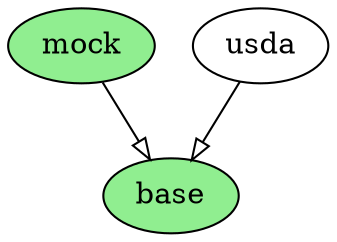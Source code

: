 digraph "proPro Architecture" {

base [style=filled, fillcolor=lightgreen];
mock [style=filled, fillcolor=lightgreen];

mock -> base [arrowhead=empty];
usda -> base [arrowhead=empty];


}
